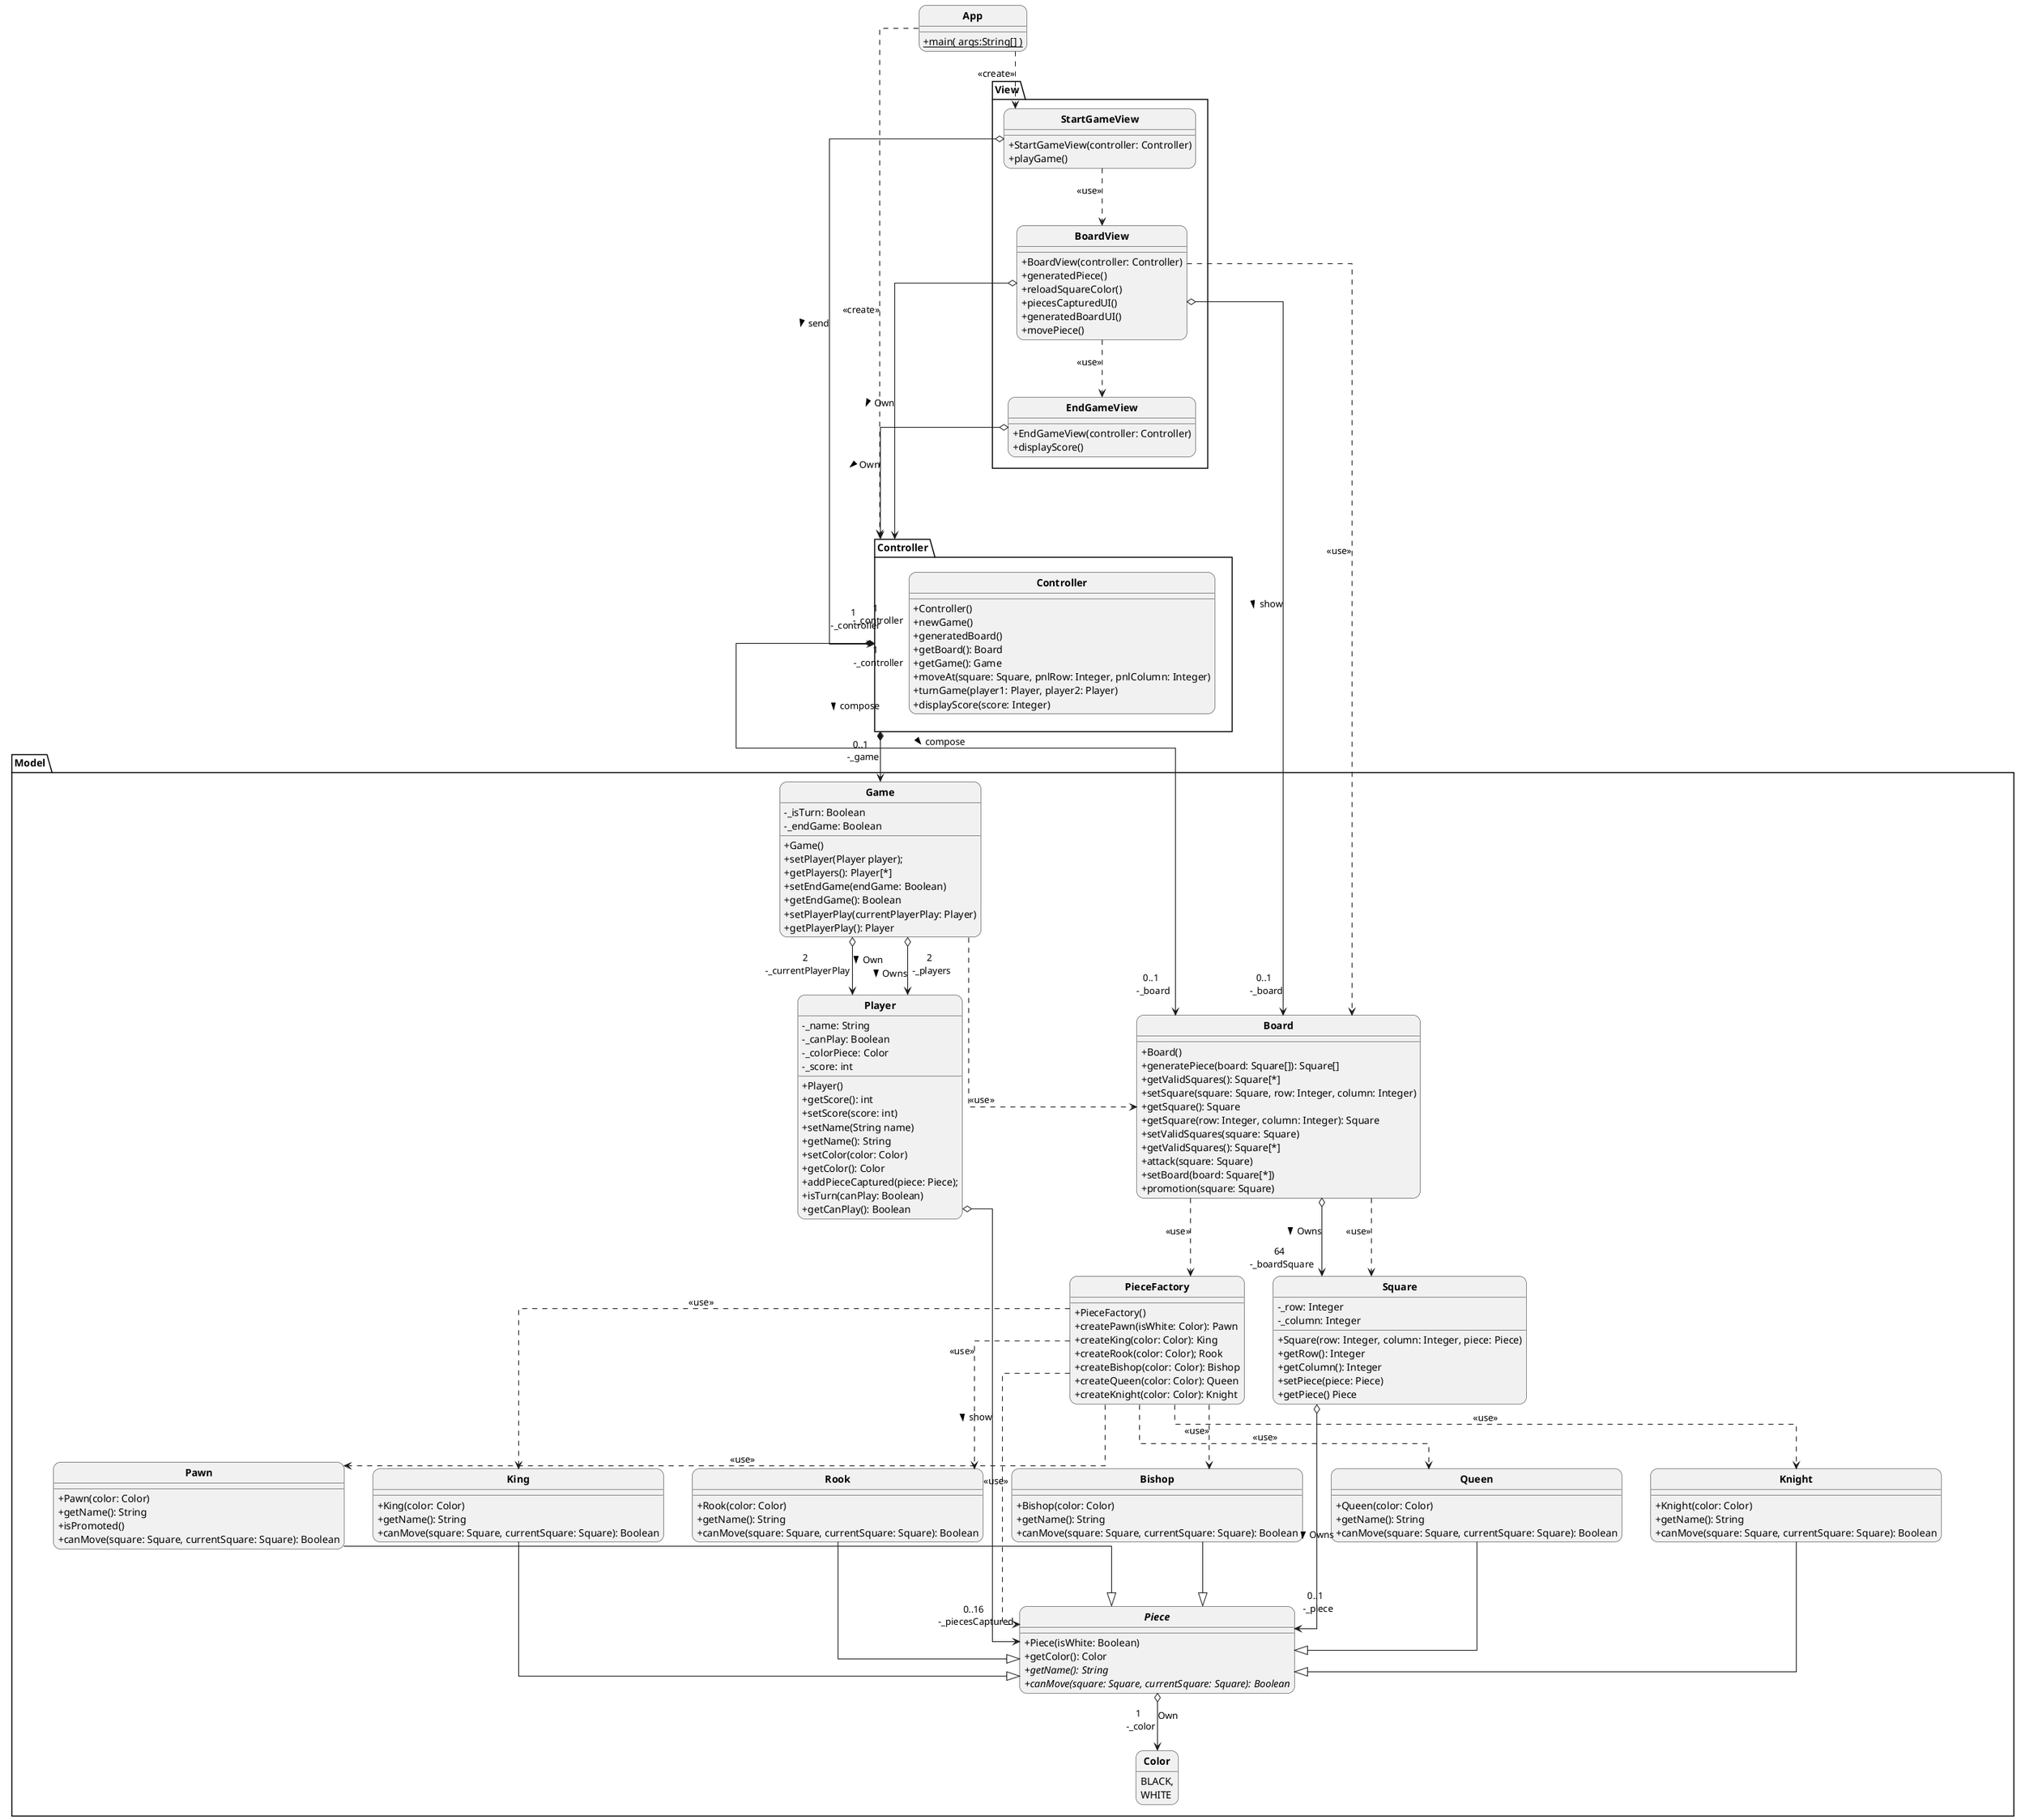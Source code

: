 @startuml

skinparam style strictuml
skinparam classAttributeIconSize 0
skinparam classFontStyle Bold
hide enum methods
skinparam roundcorner 20
skinparam linetype polyline
skinparam linetype ortho
skinparam nodesep 40
skinparam ranksep 80



class App{
 +{static} main( args:String[] )
}

package Model{
    enum Color{
       BLACK,
       WHITE
    }

    class Board{
    + Board()
    + generatePiece(board: Square[]): Square[]
    + getValidSquares(): Square[*]
    + setSquare(square: Square, row: Integer, column: Integer)
    + getSquare(): Square
    + getSquare(row: Integer, column: Integer): Square
    + setValidSquares(square: Square)
    + getValidSquares(): Square[*]
    + attack(square: Square)
    + setBoard(board: Square[*])
    + promotion(square: Square)
    }


    class Game{
    - _isTurn: Boolean
    - _endGame: Boolean
    + Game()
    + setPlayer(Player player);
    + getPlayers(): Player[*]
    + setEndGame(endGame: Boolean)
    + getEndGame(): Boolean
    + setPlayerPlay(currentPlayerPlay: Player)
    + getPlayerPlay(): Player
     }
    class Player{
    - _name: String
    - _canPlay: Boolean
    - _colorPiece: Color
    - _score: int
    + Player()
    + getScore(): int
    + setScore(score: int)
    + setName(String name)
    + getName(): String
    + setColor(color: Color)
    + getColor(): Color
    + addPieceCaptured(piece: Piece);
    + isTurn(canPlay: Boolean)
    + getCanPlay(): Boolean
    }

    class Square{
    - _row: Integer
    - _column: Integer
    + Square(row: Integer, column: Integer, piece: Piece)
    + getRow(): Integer
    + getColumn(): Integer
    + setPiece(piece: Piece)
    + getPiece() Piece
    }

    class PieceFactory{
    + PieceFactory()
    + createPawn(isWhite: Color): Pawn
    + createKing(color: Color): King
    + createRook(color: Color); Rook
    + createBishop(color: Color): Bishop
    + createQueen(color: Color): Queen
    + createKnight(color: Color): Knight
    }

    abstract Piece{
    + Piece(isWhite: Boolean)
    + getColor(): Color
    + {abstract}getName(): String
    + {abstract}canMove(square: Square, currentSquare: Square): Boolean
    }

    class Pawn{
    + Pawn(color: Color)
    + getName(): String
    + isPromoted()
    + canMove(square: Square, currentSquare: Square): Boolean
    }

    class King{
    + King(color: Color)
    + getName(): String
    + canMove(square: Square, currentSquare: Square): Boolean
    }

    class Rook{
    + Rook(color: Color)
    + getName(): String
    + canMove(square: Square, currentSquare: Square): Boolean
    }

    class Bishop{
    + Bishop(color: Color)
    + getName(): String
    + canMove(square: Square, currentSquare: Square): Boolean
    }

    class Queen{
    + Queen(color: Color)
    + getName(): String
    + canMove(square: Square, currentSquare: Square): Boolean
    }

    class Knight{
    + Knight(color: Color)
    + getName(): String
    + canMove(square: Square, currentSquare: Square): Boolean
    }

}

package Controller{

class Controller{
    + Controller()
    + newGame()
    + generatedBoard()
    + getBoard(): Board
    + getGame(): Game
    + moveAt(square: Square, pnlRow: Integer, pnlColumn: Integer)
    + turnGame(player1: Player, player2: Player)
    + displayScore(score: Integer)
}

}

package View{
class StartGameView{
    + StartGameView(controller: Controller)
    + playGame()
}
class  BoardView{
    + BoardView(controller: Controller)
    + generatedPiece()
    + reloadSquareColor()
    + piecesCapturedUI()
    + generatedBoardUI()
    + movePiece()
}
class EndGameView{
    + EndGameView(controller: Controller)
    + displayScore()
}
}

StartGameView ..> BoardView: <<use>>
BoardView ..> EndGameView: <<use>>

StartGameView o---> "1 \n -_controller\n" Controller: send >
BoardView o---> "1 \n -_controller\n" Controller: Own >
EndGameView o---> "1 \n -_controller\n" Controller: Own >

App ..> Controller : <<create>>
App ..> StartGameView : <<create>>

Controller *--> "0..1 \n -_game\n" Game: > compose
Controller *--> "0..1 \n -_board\n" Board: > compose

PieceFactory ..> Pawn : <<use>>
PieceFactory ..> King : <<use>>
PieceFactory ..> Rook : <<use>>
PieceFactory ..> Bishop : <<use>>
PieceFactory ..> Queen : <<use>>
PieceFactory ..> Knight : <<use>>
PieceFactory ..> Piece : <<use>>
Board ..> PieceFactory : <<use>>

Board o--> "64 \n -_boardSquare" Square: > Owns
Board ..> Square : <<use>>

Pawn --|> Piece
King --|> Piece
Rook --|> Piece
Bishop --|> Piece
Queen --|> Piece
Knight --|> Piece

Game o--> "2 \n -_currentPlayerPlay\n" Player: > Own
Game o--> "2 \n -_players\n" Player: > Owns
Player o--> "0..16 \n -_piecesCaptured\n" Piece: > show
Square o--> "0..1 \n -_piece\n" Piece: > Owns
Piece o--> "1 \n -_color\n" Color: Own
BoardView ..> Board : <<use>>
BoardView o--> "0..1 \n -_board\n" Board: show >
Game ..> Board: <<use>>
@enduml